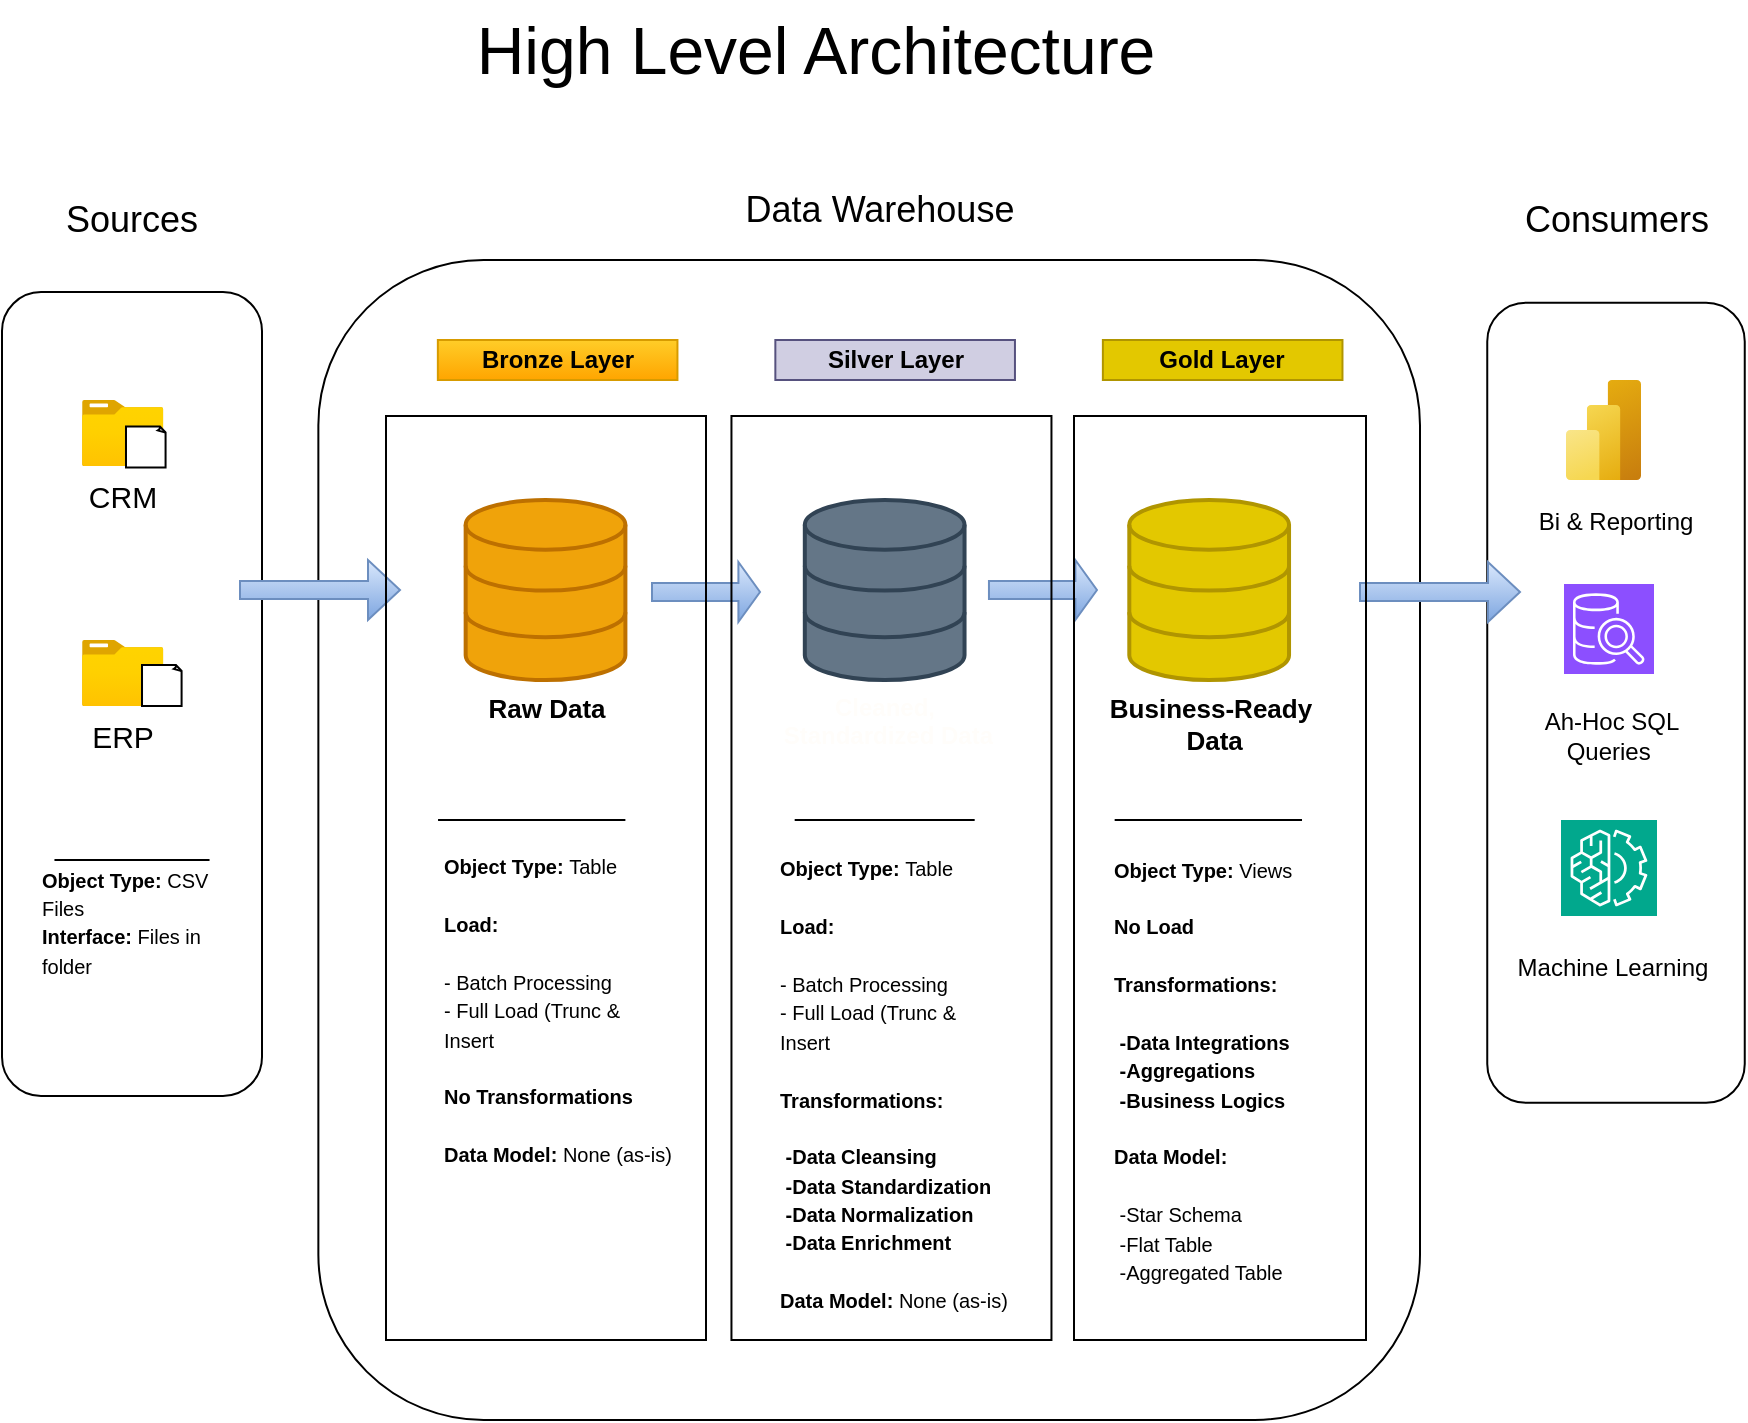 <mxfile version="28.2.8">
  <diagram name="Page-1" id="K36HcLxeXxF1V2xAlrT7">
    <mxGraphModel dx="2038" dy="648" grid="1" gridSize="10" guides="1" tooltips="1" connect="1" arrows="1" fold="1" page="1" pageScale="1" pageWidth="850" pageHeight="1100" math="0" shadow="0">
      <root>
        <mxCell id="0" />
        <mxCell id="1" parent="0" />
        <mxCell id="r08MEwhrAs-lnxYzfDme-1" value="&lt;font style=&quot;font-size: 33px;&quot;&gt;High Level Architecture&lt;/font&gt;" style="text;html=1;whiteSpace=wrap;strokeColor=none;fillColor=none;align=center;verticalAlign=middle;rounded=0;" parent="1" vertex="1">
          <mxGeometry x="125" y="40" width="400" height="50" as="geometry" />
        </mxCell>
        <mxCell id="Gq1TnJl-iR2hiTpKuQ-t-11" value="" style="rounded=1;whiteSpace=wrap;html=1;rotation=-90;" parent="1" vertex="1">
          <mxGeometry x="525" y="327" width="400" height="128.75" as="geometry" />
        </mxCell>
        <mxCell id="Gq1TnJl-iR2hiTpKuQ-t-12" value="&lt;font style=&quot;font-size: 18px;&quot;&gt;Consumers&lt;/font&gt;" style="rounded=1;whiteSpace=wrap;html=1;strokeColor=none;" parent="1" vertex="1">
          <mxGeometry x="672.5" y="130" width="105" height="40" as="geometry" />
        </mxCell>
        <mxCell id="Gq1TnJl-iR2hiTpKuQ-t-59" value="" style="group" parent="1" vertex="1" connectable="0">
          <mxGeometry x="-73" y="130" width="257" height="435" as="geometry" />
        </mxCell>
        <mxCell id="Gq1TnJl-iR2hiTpKuQ-t-61" value="" style="group" parent="Gq1TnJl-iR2hiTpKuQ-t-59" vertex="1" connectable="0">
          <mxGeometry width="257" height="435" as="geometry" />
        </mxCell>
        <mxCell id="Gq1TnJl-iR2hiTpKuQ-t-5" value="&lt;font style=&quot;font-size: 18px;&quot;&gt;Sources&lt;/font&gt;" style="rounded=1;whiteSpace=wrap;html=1;strokeColor=none;" parent="Gq1TnJl-iR2hiTpKuQ-t-61" vertex="1">
          <mxGeometry x="17.231" width="77.538" height="40" as="geometry" />
        </mxCell>
        <mxCell id="Gq1TnJl-iR2hiTpKuQ-t-56" value="" style="group" parent="Gq1TnJl-iR2hiTpKuQ-t-61" vertex="1" connectable="0">
          <mxGeometry y="45" width="257" height="390" as="geometry" />
        </mxCell>
        <mxCell id="Gq1TnJl-iR2hiTpKuQ-t-3" value="" style="rounded=1;whiteSpace=wrap;html=1;rotation=-90;" parent="Gq1TnJl-iR2hiTpKuQ-t-56" vertex="1">
          <mxGeometry x="-145" y="147" width="402" height="130" as="geometry" />
        </mxCell>
        <mxCell id="Gq1TnJl-iR2hiTpKuQ-t-45" value="" style="group" parent="Gq1TnJl-iR2hiTpKuQ-t-56" vertex="1" connectable="0">
          <mxGeometry x="31.007" y="65" width="49.994" height="167.091" as="geometry" />
        </mxCell>
        <mxCell id="Gq1TnJl-iR2hiTpKuQ-t-30" value="" style="group" parent="Gq1TnJl-iR2hiTpKuQ-t-45" vertex="1" connectable="0">
          <mxGeometry width="49.994" height="47.091" as="geometry" />
        </mxCell>
        <mxCell id="Gq1TnJl-iR2hiTpKuQ-t-24" value="&lt;font style=&quot;font-size: 15px;&quot;&gt;CRM&lt;/font&gt;" style="image;aspect=fixed;html=1;points=[];align=center;fontSize=12;image=img/lib/azure2/general/Folder_Blank.svg;" parent="Gq1TnJl-iR2hiTpKuQ-t-30" vertex="1">
          <mxGeometry width="40.714" height="33.041" as="geometry" />
        </mxCell>
        <mxCell id="Gq1TnJl-iR2hiTpKuQ-t-25" value="" style="whiteSpace=wrap;html=1;shape=mxgraph.basic.document" parent="Gq1TnJl-iR2hiTpKuQ-t-30" vertex="1">
          <mxGeometry x="21.99" y="13.31" width="19.99" height="20.48" as="geometry" />
        </mxCell>
        <mxCell id="Gq1TnJl-iR2hiTpKuQ-t-39" value="" style="group" parent="Gq1TnJl-iR2hiTpKuQ-t-45" vertex="1" connectable="0">
          <mxGeometry y="120" width="49.994" height="47.091" as="geometry" />
        </mxCell>
        <mxCell id="Gq1TnJl-iR2hiTpKuQ-t-40" value="&lt;font style=&quot;font-size: 15px;&quot;&gt;ERP&lt;/font&gt;" style="image;aspect=fixed;html=1;points=[];align=center;fontSize=12;image=img/lib/azure2/general/Folder_Blank.svg;" parent="Gq1TnJl-iR2hiTpKuQ-t-39" vertex="1">
          <mxGeometry width="40.714" height="33.041" as="geometry" />
        </mxCell>
        <mxCell id="Gq1TnJl-iR2hiTpKuQ-t-41" value="" style="whiteSpace=wrap;html=1;shape=mxgraph.basic.document" parent="Gq1TnJl-iR2hiTpKuQ-t-39" vertex="1">
          <mxGeometry x="30" y="12.56" width="19.99" height="20.48" as="geometry" />
        </mxCell>
        <mxCell id="Gq1TnJl-iR2hiTpKuQ-t-50" value="" style="endArrow=none;html=1;rounded=0;" parent="Gq1TnJl-iR2hiTpKuQ-t-56" edge="1">
          <mxGeometry width="50" height="50" relative="1" as="geometry">
            <mxPoint x="17.231" y="295" as="sourcePoint" />
            <mxPoint x="94.769" y="295" as="targetPoint" />
          </mxGeometry>
        </mxCell>
        <mxCell id="Gq1TnJl-iR2hiTpKuQ-t-51" value="&lt;font style=&quot;font-size: 10px;&quot;&gt;&lt;b style=&quot;&quot;&gt;Object Type:&lt;/b&gt; CSV Files&lt;/font&gt;&lt;div&gt;&lt;span style=&quot;background-color: transparent; color: light-dark(rgb(0, 0, 0), rgb(255, 255, 255));&quot;&gt;&lt;font style=&quot;font-size: 10px;&quot;&gt;&lt;b&gt;Interface:&lt;/b&gt; Files in folder&lt;/font&gt;&lt;/span&gt;&lt;/div&gt;&lt;div&gt;&lt;br&gt;&lt;/div&gt;" style="rounded=0;whiteSpace=wrap;html=1;align=left;strokeColor=none;" parent="Gq1TnJl-iR2hiTpKuQ-t-56" vertex="1">
          <mxGeometry x="8.612" y="313" width="90.944" height="40" as="geometry" />
        </mxCell>
        <mxCell id="Gq1TnJl-iR2hiTpKuQ-t-63" value="" style="shape=singleArrow;whiteSpace=wrap;html=1;fillColor=#dae8fc;strokeColor=#6c8ebf;gradientColor=#7ea6e0;" parent="1" vertex="1">
          <mxGeometry x="326" y="321" width="54" height="30" as="geometry" />
        </mxCell>
        <mxCell id="Gq1TnJl-iR2hiTpKuQ-t-8" value="&lt;font style=&quot;font-size: 18px;&quot;&gt;Data Warehouse&lt;/font&gt;" style="rounded=1;whiteSpace=wrap;html=1;strokeColor=none;" parent="1" vertex="1">
          <mxGeometry x="277.135" y="130" width="159.733" height="30" as="geometry" />
        </mxCell>
        <mxCell id="Gq1TnJl-iR2hiTpKuQ-t-18" value="" style="rounded=0;whiteSpace=wrap;html=1;" parent="1" vertex="1">
          <mxGeometry x="200.82" y="250" width="143.9" height="460" as="geometry" />
        </mxCell>
        <mxCell id="Gq1TnJl-iR2hiTpKuQ-t-20" value="" style="rounded=0;whiteSpace=wrap;html=1;" parent="1" vertex="1">
          <mxGeometry x="374.68" y="250" width="135.33" height="460" as="geometry" />
        </mxCell>
        <mxCell id="Gq1TnJl-iR2hiTpKuQ-t-7" value="" style="rounded=1;whiteSpace=wrap;html=1;" parent="1" vertex="1">
          <mxGeometry x="76.18" y="170" width="550.82" height="580" as="geometry" />
        </mxCell>
        <mxCell id="Gq1TnJl-iR2hiTpKuQ-t-13" value="&lt;b&gt;Bronze Layer&lt;/b&gt;" style="rounded=0;whiteSpace=wrap;html=1;fillColor=#ffcd28;strokeColor=#d79b00;gradientColor=#ffa500;" parent="1" vertex="1">
          <mxGeometry x="135.925" y="210" width="119.8" height="20" as="geometry" />
        </mxCell>
        <mxCell id="Gq1TnJl-iR2hiTpKuQ-t-19" value="&lt;b&gt;Silver Layer&lt;/b&gt;" style="rounded=0;whiteSpace=wrap;html=1;fillColor=#d0cee2;strokeColor=#56517e;" parent="1" vertex="1">
          <mxGeometry x="304.675" y="210" width="119.8" height="20" as="geometry" />
        </mxCell>
        <mxCell id="Gq1TnJl-iR2hiTpKuQ-t-21" value="&lt;b&gt;Gold Layer&lt;/b&gt;" style="rounded=0;whiteSpace=wrap;html=1;fillColor=#e3c800;strokeColor=#B09500;fontColor=#000000;" parent="1" vertex="1">
          <mxGeometry x="468.434" y="210" width="119.8" height="20" as="geometry" />
        </mxCell>
        <mxCell id="Gq1TnJl-iR2hiTpKuQ-t-22" value="" style="rounded=0;whiteSpace=wrap;html=1;strokeColor=none;" parent="1" vertex="1">
          <mxGeometry x="457" y="250" width="129.18" height="460" as="geometry" />
        </mxCell>
        <mxCell id="Gq1TnJl-iR2hiTpKuQ-t-52" value="&lt;b&gt;&lt;font style=&quot;font-size: 13px;&quot;&gt;Raw Data&lt;/font&gt;&lt;/b&gt;" style="html=1;verticalLabelPosition=bottom;align=center;labelBackgroundColor=#ffffff;verticalAlign=top;strokeWidth=2;strokeColor=#BD7000;shadow=0;dashed=0;shape=mxgraph.ios7.icons.data;fillColor=#f0a30a;fontColor=#000000;" parent="1" vertex="1">
          <mxGeometry x="149.832" y="290" width="79.867" height="90" as="geometry" />
        </mxCell>
        <mxCell id="Gq1TnJl-iR2hiTpKuQ-t-53" value="&lt;font style=&quot;color: light-dark(rgb(255, 253, 250), rgb(255, 255, 255));&quot;&gt;&lt;b style=&quot;&quot;&gt;Cleaned,&lt;/b&gt;&lt;/font&gt;&lt;div&gt;&lt;font style=&quot;color: light-dark(rgb(255, 253, 250), rgb(255, 255, 255));&quot;&gt;&lt;b style=&quot;&quot;&gt;&amp;nbsp;Standardized Data&lt;/b&gt;&lt;/font&gt;&lt;/div&gt;" style="html=1;verticalLabelPosition=bottom;align=center;labelBackgroundColor=#ffffff;verticalAlign=top;strokeWidth=2;strokeColor=#314354;shadow=0;dashed=0;shape=mxgraph.ios7.icons.data;fillColor=#647687;fontColor=#ffffff;" parent="1" vertex="1">
          <mxGeometry x="319.405" y="290" width="79.867" height="90" as="geometry" />
        </mxCell>
        <mxCell id="Gq1TnJl-iR2hiTpKuQ-t-54" value="&lt;font style=&quot;font-size: 13px;&quot;&gt;&lt;b&gt;Business-Ready&lt;/b&gt;&lt;/font&gt;&lt;div&gt;&lt;font style=&quot;font-size: 13px;&quot;&gt;&lt;b&gt;&amp;nbsp;Data&lt;/b&gt;&lt;/font&gt;&lt;/div&gt;" style="html=1;verticalLabelPosition=bottom;align=center;labelBackgroundColor=#ffffff;verticalAlign=top;strokeWidth=2;strokeColor=#B09500;shadow=0;dashed=0;shape=mxgraph.ios7.icons.data;fillColor=#e3c800;fontColor=#000000;" parent="1" vertex="1">
          <mxGeometry x="481.652" y="290" width="79.867" height="90" as="geometry" />
        </mxCell>
        <mxCell id="Gq1TnJl-iR2hiTpKuQ-t-72" value="" style="endArrow=none;html=1;rounded=0;" parent="1" edge="1">
          <mxGeometry width="50" height="50" relative="1" as="geometry">
            <mxPoint x="136.024" y="450" as="sourcePoint" />
            <mxPoint x="229.697" y="450" as="targetPoint" />
          </mxGeometry>
        </mxCell>
        <mxCell id="F63ZGUxROzA7jD6wJChK-16" value="&lt;font style=&quot;font-size: 10px;&quot;&gt;&lt;b style=&quot;&quot;&gt;Object Type:&lt;/b&gt;&amp;nbsp;Table&lt;/font&gt;&lt;div&gt;&lt;font style=&quot;font-size: 10px;&quot;&gt;&lt;br&gt;&lt;/font&gt;&lt;div&gt;&lt;span style=&quot;background-color: transparent; color: light-dark(rgb(0, 0, 0), rgb(255, 255, 255));&quot;&gt;&lt;font style=&quot;font-size: 10px;&quot;&gt;&lt;b&gt;Load:&lt;/b&gt;&amp;nbsp;&lt;/font&gt;&lt;/span&gt;&lt;/div&gt;&lt;div&gt;&lt;span style=&quot;background-color: transparent; color: light-dark(rgb(0, 0, 0), rgb(255, 255, 255));&quot;&gt;&lt;font style=&quot;font-size: 10px;&quot;&gt;&lt;br&gt;&lt;/font&gt;&lt;/span&gt;&lt;/div&gt;&lt;div&gt;&lt;span style=&quot;background-color: transparent; color: light-dark(rgb(0, 0, 0), rgb(255, 255, 255));&quot;&gt;&lt;font style=&quot;font-size: 10px;&quot;&gt;- Batch Processing&lt;/font&gt;&lt;/span&gt;&lt;/div&gt;&lt;div&gt;&lt;span style=&quot;background-color: transparent; color: light-dark(rgb(0, 0, 0), rgb(255, 255, 255));&quot;&gt;&lt;font style=&quot;font-size: 10px;&quot;&gt;- Full Load (Trunc &amp;amp;&amp;nbsp; &amp;nbsp; &amp;nbsp; Insert&lt;/font&gt;&lt;/span&gt;&lt;/div&gt;&lt;div&gt;&lt;span style=&quot;background-color: transparent; color: light-dark(rgb(0, 0, 0), rgb(255, 255, 255));&quot;&gt;&lt;font style=&quot;font-size: 10px;&quot;&gt;&lt;br&gt;&lt;/font&gt;&lt;/span&gt;&lt;/div&gt;&lt;div&gt;&lt;span style=&quot;background-color: transparent; color: light-dark(rgb(0, 0, 0), rgb(255, 255, 255));&quot;&gt;&lt;font style=&quot;font-size: 10px;&quot;&gt;&lt;b&gt;No Transformations&lt;/b&gt;&lt;/font&gt;&lt;/span&gt;&lt;/div&gt;&lt;div&gt;&lt;font style=&quot;font-size: 10px;&quot;&gt;&lt;br style=&quot;&quot;&gt;&lt;/font&gt;&lt;/div&gt;&lt;/div&gt;&lt;div&gt;&lt;font style=&quot;font-size: 10px;&quot;&gt;&lt;b&gt;Data Model:&lt;/b&gt; None (as-is)&lt;/font&gt;&lt;/div&gt;" style="rounded=0;whiteSpace=wrap;html=1;strokeColor=none;align=left;" vertex="1" parent="1">
          <mxGeometry x="137" y="460" width="116.86" height="170" as="geometry" />
        </mxCell>
        <mxCell id="Gq1TnJl-iR2hiTpKuQ-t-64" value="" style="shape=singleArrow;whiteSpace=wrap;html=1;fillColor=#dae8fc;strokeColor=#6c8ebf;gradientColor=#7ea6e0;" parent="1" vertex="1">
          <mxGeometry x="411.48" y="320" width="54" height="30" as="geometry" />
        </mxCell>
        <mxCell id="F63ZGUxROzA7jD6wJChK-20" value="&lt;font style=&quot;font-size: 10px;&quot;&gt;&lt;b style=&quot;&quot;&gt;Object Type:&lt;/b&gt;&amp;nbsp;Table&lt;/font&gt;&lt;div&gt;&lt;font style=&quot;font-size: 10px;&quot;&gt;&lt;br&gt;&lt;/font&gt;&lt;div&gt;&lt;span style=&quot;background-color: transparent; color: light-dark(rgb(0, 0, 0), rgb(255, 255, 255));&quot;&gt;&lt;font style=&quot;font-size: 10px;&quot;&gt;&lt;b&gt;Load:&lt;/b&gt;&amp;nbsp;&lt;/font&gt;&lt;/span&gt;&lt;/div&gt;&lt;div&gt;&lt;span style=&quot;background-color: transparent; color: light-dark(rgb(0, 0, 0), rgb(255, 255, 255));&quot;&gt;&lt;font style=&quot;font-size: 10px;&quot;&gt;&lt;br&gt;&lt;/font&gt;&lt;/span&gt;&lt;/div&gt;&lt;div&gt;&lt;span style=&quot;background-color: transparent; color: light-dark(rgb(0, 0, 0), rgb(255, 255, 255));&quot;&gt;&lt;font style=&quot;font-size: 10px;&quot;&gt;- Batch Processing&lt;/font&gt;&lt;/span&gt;&lt;/div&gt;&lt;div&gt;&lt;span style=&quot;background-color: transparent; color: light-dark(rgb(0, 0, 0), rgb(255, 255, 255));&quot;&gt;&lt;font style=&quot;font-size: 10px;&quot;&gt;- Full Load (Trunc &amp;amp;&amp;nbsp; &amp;nbsp; &amp;nbsp; Insert&lt;/font&gt;&lt;/span&gt;&lt;/div&gt;&lt;div&gt;&lt;b style=&quot;font-size: 10px; background-color: transparent; color: light-dark(rgb(0, 0, 0), rgb(255, 255, 255));&quot;&gt;&lt;br&gt;&lt;/b&gt;&lt;/div&gt;&lt;div&gt;&lt;b style=&quot;font-size: 10px; background-color: transparent; color: light-dark(rgb(0, 0, 0), rgb(255, 255, 255));&quot;&gt;Transformations:&amp;nbsp;&lt;/b&gt;&lt;/div&gt;&lt;div&gt;&lt;b style=&quot;font-size: 10px; background-color: transparent; color: light-dark(rgb(0, 0, 0), rgb(255, 255, 255));&quot;&gt;&lt;br&gt;&lt;/b&gt;&lt;/div&gt;&lt;div&gt;&lt;b style=&quot;font-size: 10px; background-color: transparent; color: light-dark(rgb(0, 0, 0), rgb(255, 255, 255));&quot;&gt;&amp;nbsp;-Data Cleansing&lt;/b&gt;&lt;/div&gt;&lt;div&gt;&lt;b style=&quot;font-size: 10px; background-color: transparent; color: light-dark(rgb(0, 0, 0), rgb(255, 255, 255));&quot;&gt;&amp;nbsp;-Data Standardization&lt;/b&gt;&lt;/div&gt;&lt;div&gt;&lt;b style=&quot;font-size: 10px; background-color: transparent; color: light-dark(rgb(0, 0, 0), rgb(255, 255, 255));&quot;&gt;&amp;nbsp;-Data Normalization&lt;/b&gt;&lt;/div&gt;&lt;div&gt;&lt;span style=&quot;font-size: 10px;&quot;&gt;&lt;b&gt;&amp;nbsp;-Data Enrichment&lt;/b&gt;&lt;/span&gt;&lt;/div&gt;&lt;div&gt;&lt;font style=&quot;font-size: 10px;&quot;&gt;&lt;br style=&quot;&quot;&gt;&lt;/font&gt;&lt;/div&gt;&lt;/div&gt;&lt;div&gt;&lt;font style=&quot;font-size: 10px;&quot;&gt;&lt;b&gt;Data Model:&lt;/b&gt; None (as-is)&lt;/font&gt;&lt;/div&gt;" style="rounded=0;whiteSpace=wrap;html=1;strokeColor=none;align=left;" vertex="1" parent="1">
          <mxGeometry x="305" y="462" width="120" height="240" as="geometry" />
        </mxCell>
        <mxCell id="F63ZGUxROzA7jD6wJChK-21" value="&lt;font style=&quot;font-size: 10px;&quot;&gt;&lt;b style=&quot;&quot;&gt;Object Type:&lt;/b&gt;&amp;nbsp;Views&lt;/font&gt;&lt;div&gt;&lt;font style=&quot;font-size: 10px;&quot;&gt;&lt;br&gt;&lt;/font&gt;&lt;div&gt;&lt;span style=&quot;font-size: 10px;&quot;&gt;&lt;b&gt;No Load&lt;/b&gt;&lt;/span&gt;&lt;/div&gt;&lt;div&gt;&lt;span style=&quot;background-color: transparent; color: light-dark(rgb(0, 0, 0), rgb(255, 255, 255));&quot;&gt;&lt;font style=&quot;font-size: 10px;&quot;&gt;&lt;br&gt;&lt;/font&gt;&lt;/span&gt;&lt;/div&gt;&lt;div&gt;&lt;b style=&quot;font-size: 10px; background-color: transparent; color: light-dark(rgb(0, 0, 0), rgb(255, 255, 255));&quot;&gt;Transformations:&amp;nbsp;&lt;/b&gt;&lt;/div&gt;&lt;div&gt;&lt;b style=&quot;font-size: 10px; background-color: transparent; color: light-dark(rgb(0, 0, 0), rgb(255, 255, 255));&quot;&gt;&lt;br&gt;&lt;/b&gt;&lt;/div&gt;&lt;div&gt;&lt;b style=&quot;font-size: 10px; background-color: transparent; color: light-dark(rgb(0, 0, 0), rgb(255, 255, 255));&quot;&gt;&amp;nbsp;-Data Integrations&lt;/b&gt;&lt;/div&gt;&lt;div&gt;&lt;b style=&quot;font-size: 10px; background-color: transparent; color: light-dark(rgb(0, 0, 0), rgb(255, 255, 255));&quot;&gt;&amp;nbsp;-Aggregations&lt;/b&gt;&lt;/div&gt;&lt;div&gt;&lt;b style=&quot;font-size: 10px; background-color: transparent; color: light-dark(rgb(0, 0, 0), rgb(255, 255, 255));&quot;&gt;&amp;nbsp;-Business Logics&lt;/b&gt;&lt;/div&gt;&lt;div&gt;&lt;font style=&quot;font-size: 10px;&quot;&gt;&lt;br style=&quot;&quot;&gt;&lt;/font&gt;&lt;/div&gt;&lt;/div&gt;&lt;div&gt;&lt;font style=&quot;font-size: 10px;&quot;&gt;&lt;b&gt;Data Model:&lt;/b&gt;&amp;nbsp;&lt;/font&gt;&lt;/div&gt;&lt;div&gt;&lt;font style=&quot;font-size: 10px;&quot;&gt;&amp;nbsp;&lt;/font&gt;&lt;/div&gt;&lt;div&gt;&lt;font style=&quot;font-size: 10px;&quot;&gt;&amp;nbsp;-Star Schema&lt;/font&gt;&lt;/div&gt;&lt;div&gt;&lt;font style=&quot;font-size: 10px;&quot;&gt;&amp;nbsp;-Flat Table&lt;/font&gt;&lt;/div&gt;&lt;div&gt;&lt;font style=&quot;font-size: 10px;&quot;&gt;&amp;nbsp;-Aggregated Table&lt;/font&gt;&lt;/div&gt;" style="rounded=0;whiteSpace=wrap;html=1;strokeColor=none;align=left;" vertex="1" parent="1">
          <mxGeometry x="472.48" y="460" width="99.52" height="230" as="geometry" />
        </mxCell>
        <mxCell id="Gq1TnJl-iR2hiTpKuQ-t-76" value="" style="endArrow=none;html=1;rounded=0;" parent="1" edge="1">
          <mxGeometry width="50" height="50" relative="1" as="geometry">
            <mxPoint x="314.34" y="450" as="sourcePoint" />
            <mxPoint x="404.34" y="450" as="targetPoint" />
          </mxGeometry>
        </mxCell>
        <mxCell id="Gq1TnJl-iR2hiTpKuQ-t-62" value="" style="shape=singleArrow;whiteSpace=wrap;html=1;fillColor=#dae8fc;strokeColor=#6c8ebf;gradientColor=#7ea6e0;" parent="1" vertex="1">
          <mxGeometry x="37" y="320" width="80" height="30" as="geometry" />
        </mxCell>
        <mxCell id="F63ZGUxROzA7jD6wJChK-24" value="" style="shape=singleArrow;whiteSpace=wrap;html=1;fillColor=#dae8fc;strokeColor=#6c8ebf;gradientColor=#7ea6e0;" vertex="1" parent="1">
          <mxGeometry x="243" y="321" width="54" height="30" as="geometry" />
        </mxCell>
        <mxCell id="F63ZGUxROzA7jD6wJChK-25" value="" style="shape=singleArrow;whiteSpace=wrap;html=1;fillColor=#dae8fc;strokeColor=#6c8ebf;gradientColor=#7ea6e0;" vertex="1" parent="1">
          <mxGeometry x="597" y="321" width="80" height="30" as="geometry" />
        </mxCell>
        <mxCell id="F63ZGUxROzA7jD6wJChK-27" value="" style="endArrow=none;html=1;rounded=0;" edge="1" parent="1">
          <mxGeometry width="50" height="50" relative="1" as="geometry">
            <mxPoint x="474.33" y="450" as="sourcePoint" />
            <mxPoint x="568.003" y="450" as="targetPoint" />
          </mxGeometry>
        </mxCell>
        <mxCell id="F63ZGUxROzA7jD6wJChK-34" value="" style="image;aspect=fixed;html=1;points=[];align=center;fontSize=12;image=img/lib/azure2/analytics/Power_BI_Embedded.svg;" vertex="1" parent="1">
          <mxGeometry x="700" y="230" width="37.5" height="50" as="geometry" />
        </mxCell>
        <mxCell id="F63ZGUxROzA7jD6wJChK-35" value="Bi &amp;amp; Reporting" style="rounded=0;whiteSpace=wrap;html=1;strokeColor=none;" vertex="1" parent="1">
          <mxGeometry x="665" y="286" width="120" height="30" as="geometry" />
        </mxCell>
        <mxCell id="F63ZGUxROzA7jD6wJChK-36" value="" style="rounded=0;whiteSpace=wrap;html=1;fillColor=none;" vertex="1" parent="1">
          <mxGeometry x="110" y="248" width="160" height="462" as="geometry" />
        </mxCell>
        <mxCell id="F63ZGUxROzA7jD6wJChK-37" value="" style="rounded=0;whiteSpace=wrap;html=1;fillColor=none;" vertex="1" parent="1">
          <mxGeometry x="282.73" y="248" width="160" height="462" as="geometry" />
        </mxCell>
        <mxCell id="F63ZGUxROzA7jD6wJChK-39" value="" style="rounded=0;whiteSpace=wrap;html=1;fillColor=none;" vertex="1" parent="1">
          <mxGeometry x="454" y="248" width="146" height="462" as="geometry" />
        </mxCell>
        <mxCell id="F63ZGUxROzA7jD6wJChK-40" value="" style="sketch=0;points=[[0,0,0],[0.25,0,0],[0.5,0,0],[0.75,0,0],[1,0,0],[0,1,0],[0.25,1,0],[0.5,1,0],[0.75,1,0],[1,1,0],[0,0.25,0],[0,0.5,0],[0,0.75,0],[1,0.25,0],[1,0.5,0],[1,0.75,0]];outlineConnect=0;fontColor=#232F3E;fillColor=#8C4FFF;strokeColor=#ffffff;dashed=0;verticalLabelPosition=bottom;verticalAlign=top;align=center;html=1;fontSize=12;fontStyle=0;aspect=fixed;shape=mxgraph.aws4.resourceIcon;resIcon=mxgraph.aws4.sql_workbench;" vertex="1" parent="1">
          <mxGeometry x="699" y="332" width="45" height="45" as="geometry" />
        </mxCell>
        <mxCell id="F63ZGUxROzA7jD6wJChK-41" value="Ah-Hoc SQL Queries&amp;nbsp;" style="rounded=0;whiteSpace=wrap;html=1;strokeColor=none;" vertex="1" parent="1">
          <mxGeometry x="683" y="390" width="80" height="36" as="geometry" />
        </mxCell>
        <mxCell id="F63ZGUxROzA7jD6wJChK-42" value="" style="sketch=0;points=[[0,0,0],[0.25,0,0],[0.5,0,0],[0.75,0,0],[1,0,0],[0,1,0],[0.25,1,0],[0.5,1,0],[0.75,1,0],[1,1,0],[0,0.25,0],[0,0.5,0],[0,0.75,0],[1,0.25,0],[1,0.5,0],[1,0.75,0]];outlineConnect=0;fontColor=#232F3E;fillColor=#01A88D;strokeColor=#ffffff;dashed=0;verticalLabelPosition=bottom;verticalAlign=top;align=center;html=1;fontSize=12;fontStyle=0;aspect=fixed;shape=mxgraph.aws4.resourceIcon;resIcon=mxgraph.aws4.machine_learning;" vertex="1" parent="1">
          <mxGeometry x="697.5" y="450" width="48" height="48" as="geometry" />
        </mxCell>
        <mxCell id="F63ZGUxROzA7jD6wJChK-44" value="Machine Learning" style="rounded=0;whiteSpace=wrap;html=1;strokeColor=none;" vertex="1" parent="1">
          <mxGeometry x="670.5" y="508" width="105" height="32" as="geometry" />
        </mxCell>
      </root>
    </mxGraphModel>
  </diagram>
</mxfile>
